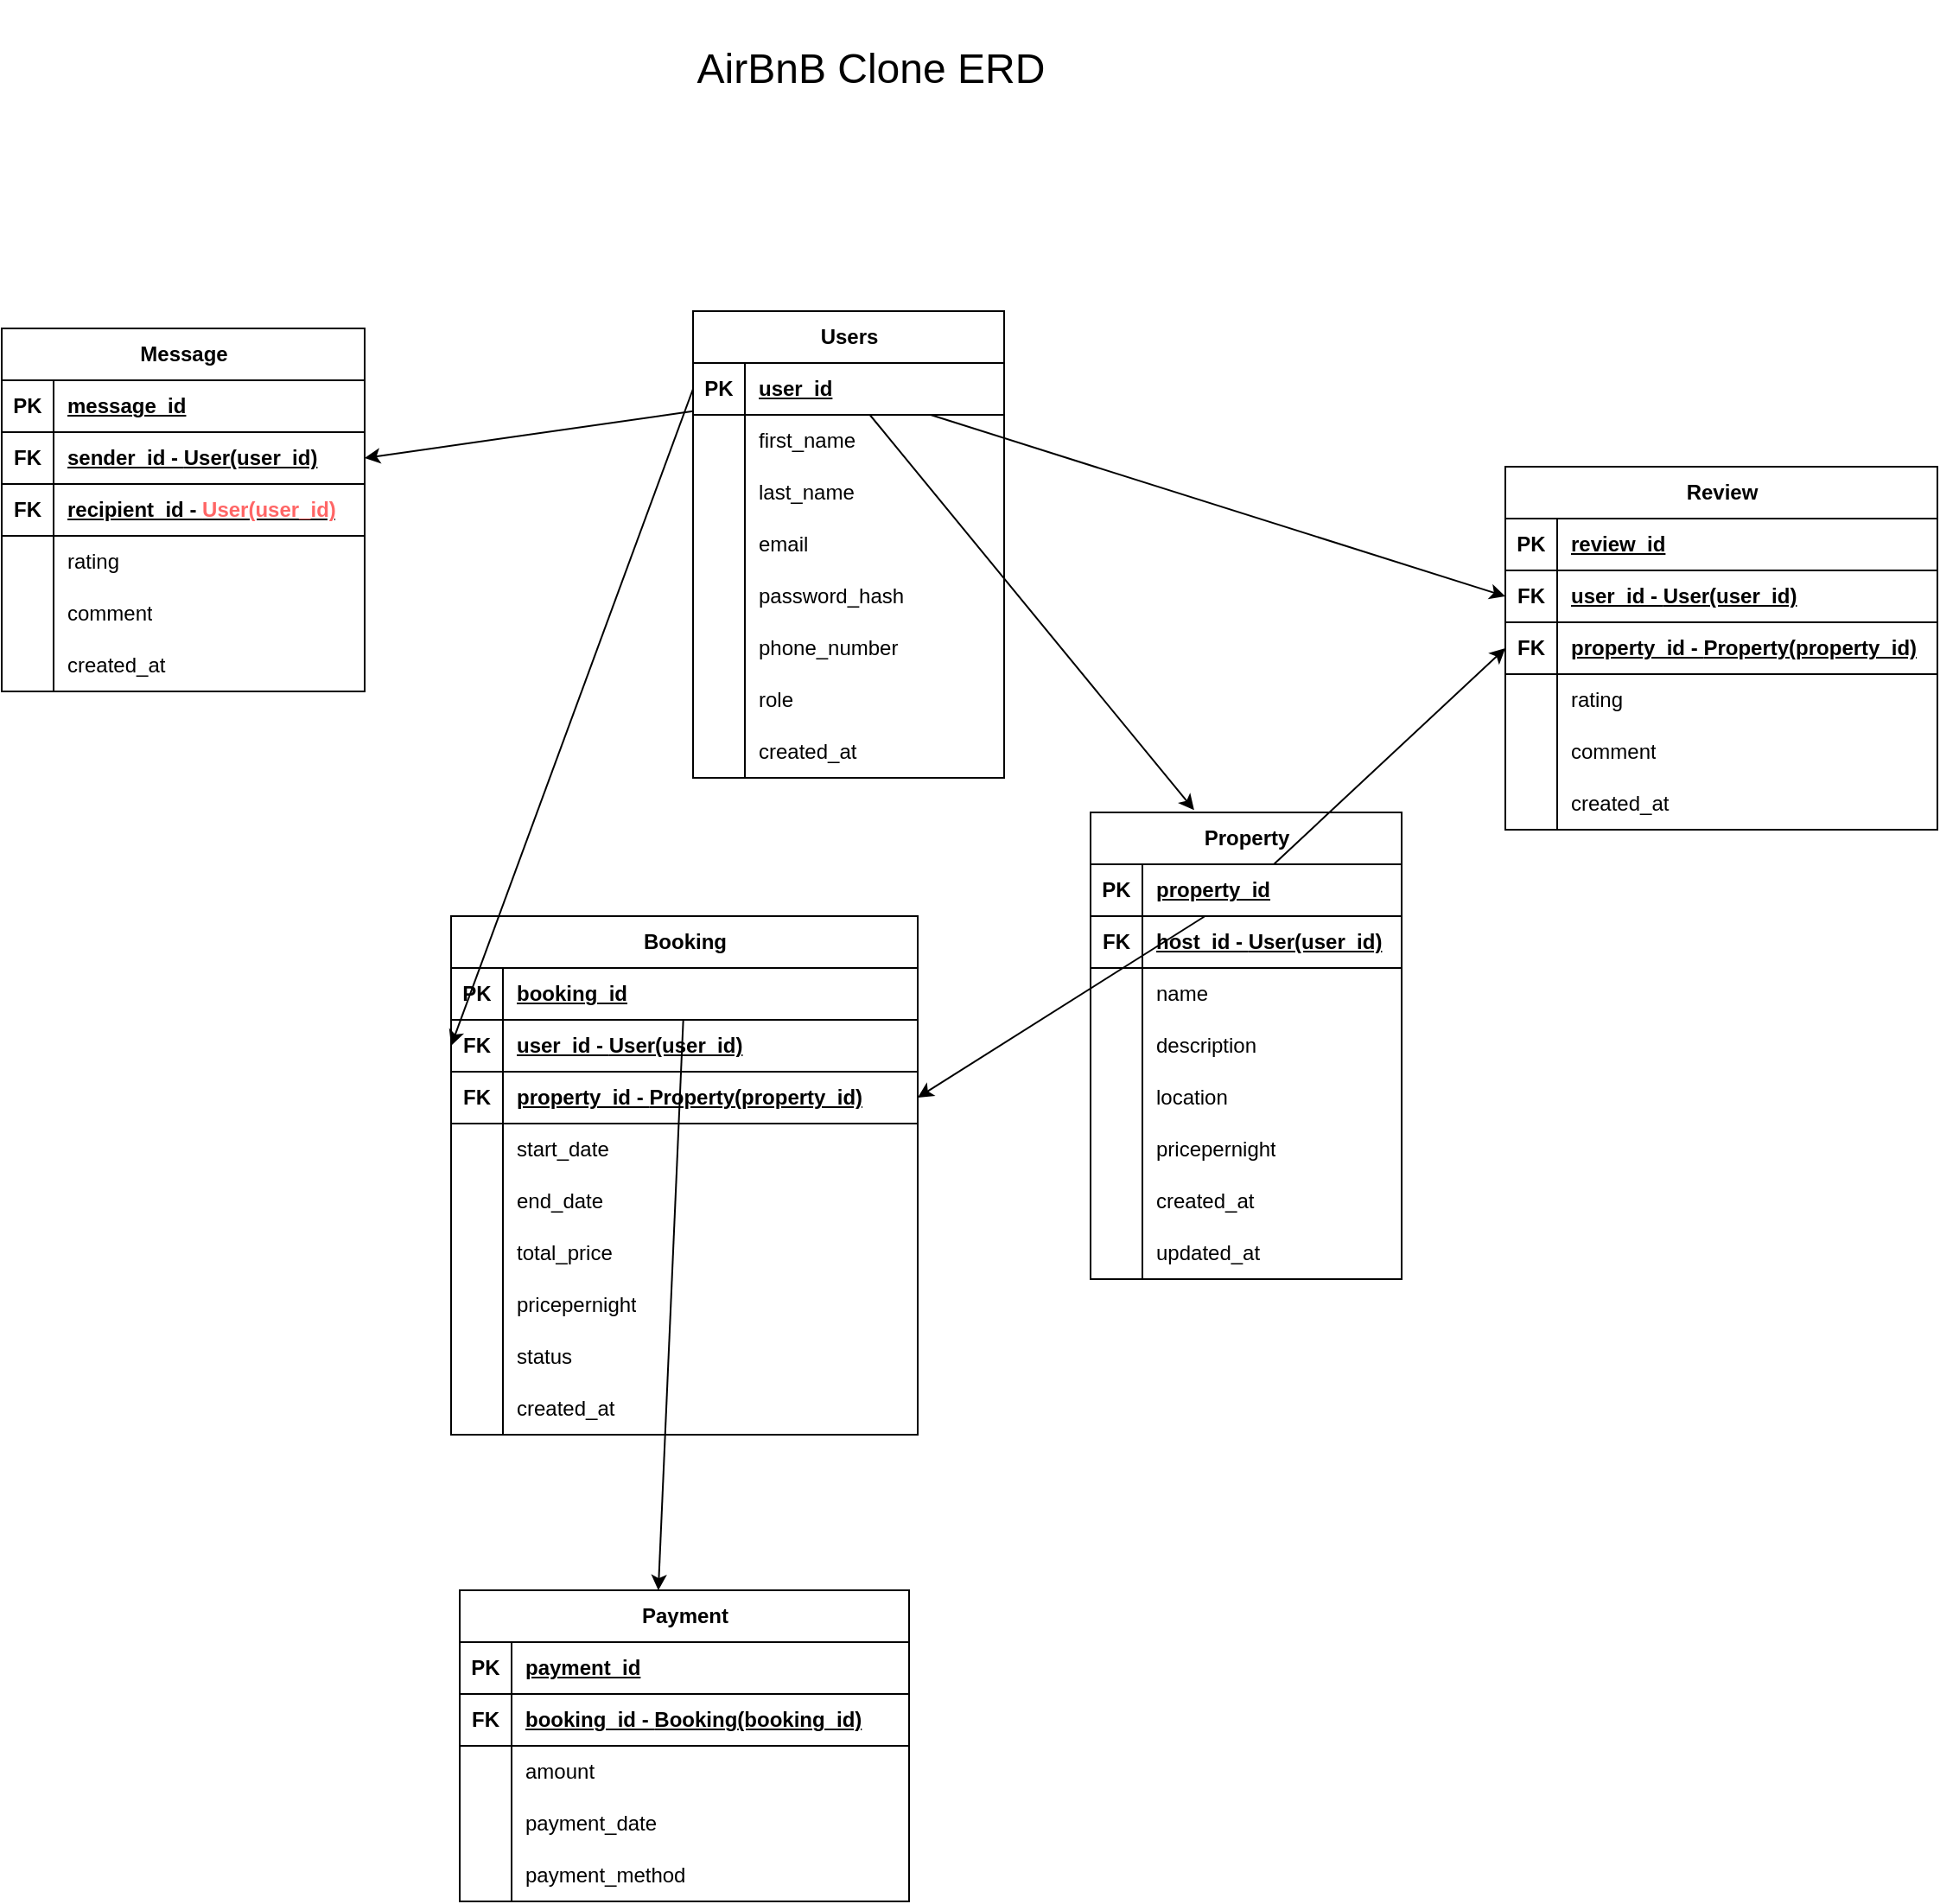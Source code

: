 <mxfile version="27.1.6">
  <diagram name="Seite-1" id="DukM-aPZfAbLM1QRGhSy">
    <mxGraphModel dx="2282" dy="2295" grid="1" gridSize="10" guides="1" tooltips="1" connect="1" arrows="1" fold="1" page="1" pageScale="1" pageWidth="827" pageHeight="1169" math="0" shadow="0">
      <root>
        <mxCell id="0" />
        <mxCell id="1" parent="0" />
        <mxCell id="U_Qet-BhsZ4sSsGGEYM--160" value="Users" style="shape=table;startSize=30;container=1;collapsible=1;childLayout=tableLayout;fixedRows=1;rowLines=0;fontStyle=1;align=center;resizeLast=1;html=1;movable=1;resizable=1;rotatable=1;deletable=1;editable=1;locked=0;connectable=1;" vertex="1" parent="1">
          <mxGeometry x="-100" y="30" width="180" height="270" as="geometry" />
        </mxCell>
        <mxCell id="U_Qet-BhsZ4sSsGGEYM--161" value="" style="shape=tableRow;horizontal=0;startSize=0;swimlaneHead=0;swimlaneBody=0;fillColor=none;collapsible=0;dropTarget=0;points=[[0,0.5],[1,0.5]];portConstraint=eastwest;top=0;left=0;right=0;bottom=1;" vertex="1" parent="U_Qet-BhsZ4sSsGGEYM--160">
          <mxGeometry y="30" width="180" height="30" as="geometry" />
        </mxCell>
        <mxCell id="U_Qet-BhsZ4sSsGGEYM--162" value="PK" style="shape=partialRectangle;connectable=0;fillColor=none;top=0;left=0;bottom=0;right=0;fontStyle=1;overflow=hidden;whiteSpace=wrap;html=1;" vertex="1" parent="U_Qet-BhsZ4sSsGGEYM--161">
          <mxGeometry width="30" height="30" as="geometry">
            <mxRectangle width="30" height="30" as="alternateBounds" />
          </mxGeometry>
        </mxCell>
        <mxCell id="U_Qet-BhsZ4sSsGGEYM--163" value="user_id" style="shape=partialRectangle;connectable=0;fillColor=none;top=0;left=0;bottom=0;right=0;align=left;spacingLeft=6;fontStyle=5;overflow=hidden;whiteSpace=wrap;html=1;" vertex="1" parent="U_Qet-BhsZ4sSsGGEYM--161">
          <mxGeometry x="30" width="150" height="30" as="geometry">
            <mxRectangle width="150" height="30" as="alternateBounds" />
          </mxGeometry>
        </mxCell>
        <mxCell id="U_Qet-BhsZ4sSsGGEYM--164" value="" style="shape=tableRow;horizontal=0;startSize=0;swimlaneHead=0;swimlaneBody=0;fillColor=none;collapsible=0;dropTarget=0;points=[[0,0.5],[1,0.5]];portConstraint=eastwest;top=0;left=0;right=0;bottom=0;" vertex="1" parent="U_Qet-BhsZ4sSsGGEYM--160">
          <mxGeometry y="60" width="180" height="30" as="geometry" />
        </mxCell>
        <mxCell id="U_Qet-BhsZ4sSsGGEYM--165" value="" style="shape=partialRectangle;connectable=0;fillColor=none;top=0;left=0;bottom=0;right=0;editable=1;overflow=hidden;whiteSpace=wrap;html=1;" vertex="1" parent="U_Qet-BhsZ4sSsGGEYM--164">
          <mxGeometry width="30" height="30" as="geometry">
            <mxRectangle width="30" height="30" as="alternateBounds" />
          </mxGeometry>
        </mxCell>
        <mxCell id="U_Qet-BhsZ4sSsGGEYM--166" value="first_name" style="shape=partialRectangle;connectable=0;fillColor=none;top=0;left=0;bottom=0;right=0;align=left;spacingLeft=6;overflow=hidden;whiteSpace=wrap;html=1;" vertex="1" parent="U_Qet-BhsZ4sSsGGEYM--164">
          <mxGeometry x="30" width="150" height="30" as="geometry">
            <mxRectangle width="150" height="30" as="alternateBounds" />
          </mxGeometry>
        </mxCell>
        <mxCell id="U_Qet-BhsZ4sSsGGEYM--167" value="" style="shape=tableRow;horizontal=0;startSize=0;swimlaneHead=0;swimlaneBody=0;fillColor=none;collapsible=0;dropTarget=0;points=[[0,0.5],[1,0.5]];portConstraint=eastwest;top=0;left=0;right=0;bottom=0;" vertex="1" parent="U_Qet-BhsZ4sSsGGEYM--160">
          <mxGeometry y="90" width="180" height="30" as="geometry" />
        </mxCell>
        <mxCell id="U_Qet-BhsZ4sSsGGEYM--168" value="" style="shape=partialRectangle;connectable=0;fillColor=none;top=0;left=0;bottom=0;right=0;editable=1;overflow=hidden;whiteSpace=wrap;html=1;" vertex="1" parent="U_Qet-BhsZ4sSsGGEYM--167">
          <mxGeometry width="30" height="30" as="geometry">
            <mxRectangle width="30" height="30" as="alternateBounds" />
          </mxGeometry>
        </mxCell>
        <mxCell id="U_Qet-BhsZ4sSsGGEYM--169" value="last_name" style="shape=partialRectangle;connectable=0;fillColor=none;top=0;left=0;bottom=0;right=0;align=left;spacingLeft=6;overflow=hidden;whiteSpace=wrap;html=1;" vertex="1" parent="U_Qet-BhsZ4sSsGGEYM--167">
          <mxGeometry x="30" width="150" height="30" as="geometry">
            <mxRectangle width="150" height="30" as="alternateBounds" />
          </mxGeometry>
        </mxCell>
        <mxCell id="U_Qet-BhsZ4sSsGGEYM--170" value="" style="shape=tableRow;horizontal=0;startSize=0;swimlaneHead=0;swimlaneBody=0;fillColor=none;collapsible=0;dropTarget=0;points=[[0,0.5],[1,0.5]];portConstraint=eastwest;top=0;left=0;right=0;bottom=0;" vertex="1" parent="U_Qet-BhsZ4sSsGGEYM--160">
          <mxGeometry y="120" width="180" height="30" as="geometry" />
        </mxCell>
        <mxCell id="U_Qet-BhsZ4sSsGGEYM--171" value="" style="shape=partialRectangle;connectable=0;fillColor=none;top=0;left=0;bottom=0;right=0;editable=1;overflow=hidden;whiteSpace=wrap;html=1;" vertex="1" parent="U_Qet-BhsZ4sSsGGEYM--170">
          <mxGeometry width="30" height="30" as="geometry">
            <mxRectangle width="30" height="30" as="alternateBounds" />
          </mxGeometry>
        </mxCell>
        <mxCell id="U_Qet-BhsZ4sSsGGEYM--172" value="email" style="shape=partialRectangle;connectable=0;fillColor=none;top=0;left=0;bottom=0;right=0;align=left;spacingLeft=6;overflow=hidden;whiteSpace=wrap;html=1;" vertex="1" parent="U_Qet-BhsZ4sSsGGEYM--170">
          <mxGeometry x="30" width="150" height="30" as="geometry">
            <mxRectangle width="150" height="30" as="alternateBounds" />
          </mxGeometry>
        </mxCell>
        <mxCell id="U_Qet-BhsZ4sSsGGEYM--173" style="shape=tableRow;horizontal=0;startSize=0;swimlaneHead=0;swimlaneBody=0;fillColor=none;collapsible=0;dropTarget=0;points=[[0,0.5],[1,0.5]];portConstraint=eastwest;top=0;left=0;right=0;bottom=0;" vertex="1" parent="U_Qet-BhsZ4sSsGGEYM--160">
          <mxGeometry y="150" width="180" height="30" as="geometry" />
        </mxCell>
        <mxCell id="U_Qet-BhsZ4sSsGGEYM--174" style="shape=partialRectangle;connectable=0;fillColor=none;top=0;left=0;bottom=0;right=0;editable=1;overflow=hidden;whiteSpace=wrap;html=1;" vertex="1" parent="U_Qet-BhsZ4sSsGGEYM--173">
          <mxGeometry width="30" height="30" as="geometry">
            <mxRectangle width="30" height="30" as="alternateBounds" />
          </mxGeometry>
        </mxCell>
        <mxCell id="U_Qet-BhsZ4sSsGGEYM--175" value="password_hash" style="shape=partialRectangle;connectable=0;fillColor=none;top=0;left=0;bottom=0;right=0;align=left;spacingLeft=6;overflow=hidden;whiteSpace=wrap;html=1;" vertex="1" parent="U_Qet-BhsZ4sSsGGEYM--173">
          <mxGeometry x="30" width="150" height="30" as="geometry">
            <mxRectangle width="150" height="30" as="alternateBounds" />
          </mxGeometry>
        </mxCell>
        <mxCell id="U_Qet-BhsZ4sSsGGEYM--183" style="shape=tableRow;horizontal=0;startSize=0;swimlaneHead=0;swimlaneBody=0;fillColor=none;collapsible=0;dropTarget=0;points=[[0,0.5],[1,0.5]];portConstraint=eastwest;top=0;left=0;right=0;bottom=0;" vertex="1" parent="U_Qet-BhsZ4sSsGGEYM--160">
          <mxGeometry y="180" width="180" height="30" as="geometry" />
        </mxCell>
        <mxCell id="U_Qet-BhsZ4sSsGGEYM--184" style="shape=partialRectangle;connectable=0;fillColor=none;top=0;left=0;bottom=0;right=0;editable=1;overflow=hidden;whiteSpace=wrap;html=1;" vertex="1" parent="U_Qet-BhsZ4sSsGGEYM--183">
          <mxGeometry width="30" height="30" as="geometry">
            <mxRectangle width="30" height="30" as="alternateBounds" />
          </mxGeometry>
        </mxCell>
        <mxCell id="U_Qet-BhsZ4sSsGGEYM--185" value="phone_number" style="shape=partialRectangle;connectable=0;fillColor=none;top=0;left=0;bottom=0;right=0;align=left;spacingLeft=6;overflow=hidden;whiteSpace=wrap;html=1;" vertex="1" parent="U_Qet-BhsZ4sSsGGEYM--183">
          <mxGeometry x="30" width="150" height="30" as="geometry">
            <mxRectangle width="150" height="30" as="alternateBounds" />
          </mxGeometry>
        </mxCell>
        <mxCell id="U_Qet-BhsZ4sSsGGEYM--186" style="shape=tableRow;horizontal=0;startSize=0;swimlaneHead=0;swimlaneBody=0;fillColor=none;collapsible=0;dropTarget=0;points=[[0,0.5],[1,0.5]];portConstraint=eastwest;top=0;left=0;right=0;bottom=0;" vertex="1" parent="U_Qet-BhsZ4sSsGGEYM--160">
          <mxGeometry y="210" width="180" height="30" as="geometry" />
        </mxCell>
        <mxCell id="U_Qet-BhsZ4sSsGGEYM--187" style="shape=partialRectangle;connectable=0;fillColor=none;top=0;left=0;bottom=0;right=0;editable=1;overflow=hidden;whiteSpace=wrap;html=1;" vertex="1" parent="U_Qet-BhsZ4sSsGGEYM--186">
          <mxGeometry width="30" height="30" as="geometry">
            <mxRectangle width="30" height="30" as="alternateBounds" />
          </mxGeometry>
        </mxCell>
        <mxCell id="U_Qet-BhsZ4sSsGGEYM--188" value="role" style="shape=partialRectangle;connectable=0;fillColor=none;top=0;left=0;bottom=0;right=0;align=left;spacingLeft=6;overflow=hidden;whiteSpace=wrap;html=1;" vertex="1" parent="U_Qet-BhsZ4sSsGGEYM--186">
          <mxGeometry x="30" width="150" height="30" as="geometry">
            <mxRectangle width="150" height="30" as="alternateBounds" />
          </mxGeometry>
        </mxCell>
        <mxCell id="U_Qet-BhsZ4sSsGGEYM--189" style="shape=tableRow;horizontal=0;startSize=0;swimlaneHead=0;swimlaneBody=0;fillColor=none;collapsible=0;dropTarget=0;points=[[0,0.5],[1,0.5]];portConstraint=eastwest;top=0;left=0;right=0;bottom=0;" vertex="1" parent="U_Qet-BhsZ4sSsGGEYM--160">
          <mxGeometry y="240" width="180" height="30" as="geometry" />
        </mxCell>
        <mxCell id="U_Qet-BhsZ4sSsGGEYM--190" style="shape=partialRectangle;connectable=0;fillColor=none;top=0;left=0;bottom=0;right=0;editable=1;overflow=hidden;whiteSpace=wrap;html=1;" vertex="1" parent="U_Qet-BhsZ4sSsGGEYM--189">
          <mxGeometry width="30" height="30" as="geometry">
            <mxRectangle width="30" height="30" as="alternateBounds" />
          </mxGeometry>
        </mxCell>
        <mxCell id="U_Qet-BhsZ4sSsGGEYM--191" value="created_at" style="shape=partialRectangle;connectable=0;fillColor=none;top=0;left=0;bottom=0;right=0;align=left;spacingLeft=6;overflow=hidden;whiteSpace=wrap;html=1;" vertex="1" parent="U_Qet-BhsZ4sSsGGEYM--189">
          <mxGeometry x="30" width="150" height="30" as="geometry">
            <mxRectangle width="150" height="30" as="alternateBounds" />
          </mxGeometry>
        </mxCell>
        <mxCell id="U_Qet-BhsZ4sSsGGEYM--193" value="Property" style="shape=table;startSize=30;container=1;collapsible=1;childLayout=tableLayout;fixedRows=1;rowLines=0;fontStyle=1;align=center;resizeLast=1;html=1;" vertex="1" parent="1">
          <mxGeometry x="130" y="320" width="180" height="270" as="geometry" />
        </mxCell>
        <mxCell id="U_Qet-BhsZ4sSsGGEYM--210" style="shape=tableRow;horizontal=0;startSize=0;swimlaneHead=0;swimlaneBody=0;fillColor=none;collapsible=0;dropTarget=0;points=[[0,0.5],[1,0.5]];portConstraint=eastwest;top=0;left=0;right=0;bottom=1;" vertex="1" parent="U_Qet-BhsZ4sSsGGEYM--193">
          <mxGeometry y="30" width="180" height="30" as="geometry" />
        </mxCell>
        <mxCell id="U_Qet-BhsZ4sSsGGEYM--211" value="PK" style="shape=partialRectangle;connectable=0;fillColor=none;top=0;left=0;bottom=0;right=0;fontStyle=1;overflow=hidden;whiteSpace=wrap;html=1;" vertex="1" parent="U_Qet-BhsZ4sSsGGEYM--210">
          <mxGeometry width="30" height="30" as="geometry">
            <mxRectangle width="30" height="30" as="alternateBounds" />
          </mxGeometry>
        </mxCell>
        <mxCell id="U_Qet-BhsZ4sSsGGEYM--212" value="property_id" style="shape=partialRectangle;connectable=0;fillColor=none;top=0;left=0;bottom=0;right=0;align=left;spacingLeft=6;fontStyle=5;overflow=hidden;whiteSpace=wrap;html=1;" vertex="1" parent="U_Qet-BhsZ4sSsGGEYM--210">
          <mxGeometry x="30" width="150" height="30" as="geometry">
            <mxRectangle width="150" height="30" as="alternateBounds" />
          </mxGeometry>
        </mxCell>
        <mxCell id="U_Qet-BhsZ4sSsGGEYM--194" value="" style="shape=tableRow;horizontal=0;startSize=0;swimlaneHead=0;swimlaneBody=0;fillColor=none;collapsible=0;dropTarget=0;points=[[0,0.5],[1,0.5]];portConstraint=eastwest;top=0;left=0;right=0;bottom=1;" vertex="1" parent="U_Qet-BhsZ4sSsGGEYM--193">
          <mxGeometry y="60" width="180" height="30" as="geometry" />
        </mxCell>
        <mxCell id="U_Qet-BhsZ4sSsGGEYM--195" value="FK" style="shape=partialRectangle;connectable=0;fillColor=none;top=0;left=0;bottom=0;right=0;fontStyle=1;overflow=hidden;whiteSpace=wrap;html=1;" vertex="1" parent="U_Qet-BhsZ4sSsGGEYM--194">
          <mxGeometry width="30" height="30" as="geometry">
            <mxRectangle width="30" height="30" as="alternateBounds" />
          </mxGeometry>
        </mxCell>
        <mxCell id="U_Qet-BhsZ4sSsGGEYM--196" value="host_id -&amp;nbsp;&lt;font style=&quot;color: light-dark(rgb(0, 0, 0), rgb(255, 102, 102));&quot;&gt;User(user_id)&lt;/font&gt;" style="shape=partialRectangle;connectable=0;fillColor=none;top=0;left=0;bottom=0;right=0;align=left;spacingLeft=6;fontStyle=5;overflow=hidden;whiteSpace=wrap;html=1;" vertex="1" parent="U_Qet-BhsZ4sSsGGEYM--194">
          <mxGeometry x="30" width="150" height="30" as="geometry">
            <mxRectangle width="150" height="30" as="alternateBounds" />
          </mxGeometry>
        </mxCell>
        <mxCell id="U_Qet-BhsZ4sSsGGEYM--197" value="" style="shape=tableRow;horizontal=0;startSize=0;swimlaneHead=0;swimlaneBody=0;fillColor=none;collapsible=0;dropTarget=0;points=[[0,0.5],[1,0.5]];portConstraint=eastwest;top=0;left=0;right=0;bottom=0;" vertex="1" parent="U_Qet-BhsZ4sSsGGEYM--193">
          <mxGeometry y="90" width="180" height="30" as="geometry" />
        </mxCell>
        <mxCell id="U_Qet-BhsZ4sSsGGEYM--198" value="" style="shape=partialRectangle;connectable=0;fillColor=none;top=0;left=0;bottom=0;right=0;editable=1;overflow=hidden;whiteSpace=wrap;html=1;" vertex="1" parent="U_Qet-BhsZ4sSsGGEYM--197">
          <mxGeometry width="30" height="30" as="geometry">
            <mxRectangle width="30" height="30" as="alternateBounds" />
          </mxGeometry>
        </mxCell>
        <mxCell id="U_Qet-BhsZ4sSsGGEYM--199" value="name" style="shape=partialRectangle;connectable=0;fillColor=none;top=0;left=0;bottom=0;right=0;align=left;spacingLeft=6;overflow=hidden;whiteSpace=wrap;html=1;" vertex="1" parent="U_Qet-BhsZ4sSsGGEYM--197">
          <mxGeometry x="30" width="150" height="30" as="geometry">
            <mxRectangle width="150" height="30" as="alternateBounds" />
          </mxGeometry>
        </mxCell>
        <mxCell id="U_Qet-BhsZ4sSsGGEYM--200" value="" style="shape=tableRow;horizontal=0;startSize=0;swimlaneHead=0;swimlaneBody=0;fillColor=none;collapsible=0;dropTarget=0;points=[[0,0.5],[1,0.5]];portConstraint=eastwest;top=0;left=0;right=0;bottom=0;" vertex="1" parent="U_Qet-BhsZ4sSsGGEYM--193">
          <mxGeometry y="120" width="180" height="30" as="geometry" />
        </mxCell>
        <mxCell id="U_Qet-BhsZ4sSsGGEYM--201" value="" style="shape=partialRectangle;connectable=0;fillColor=none;top=0;left=0;bottom=0;right=0;editable=1;overflow=hidden;whiteSpace=wrap;html=1;" vertex="1" parent="U_Qet-BhsZ4sSsGGEYM--200">
          <mxGeometry width="30" height="30" as="geometry">
            <mxRectangle width="30" height="30" as="alternateBounds" />
          </mxGeometry>
        </mxCell>
        <mxCell id="U_Qet-BhsZ4sSsGGEYM--202" value="description" style="shape=partialRectangle;connectable=0;fillColor=none;top=0;left=0;bottom=0;right=0;align=left;spacingLeft=6;overflow=hidden;whiteSpace=wrap;html=1;" vertex="1" parent="U_Qet-BhsZ4sSsGGEYM--200">
          <mxGeometry x="30" width="150" height="30" as="geometry">
            <mxRectangle width="150" height="30" as="alternateBounds" />
          </mxGeometry>
        </mxCell>
        <mxCell id="U_Qet-BhsZ4sSsGGEYM--203" value="" style="shape=tableRow;horizontal=0;startSize=0;swimlaneHead=0;swimlaneBody=0;fillColor=none;collapsible=0;dropTarget=0;points=[[0,0.5],[1,0.5]];portConstraint=eastwest;top=0;left=0;right=0;bottom=0;" vertex="1" parent="U_Qet-BhsZ4sSsGGEYM--193">
          <mxGeometry y="150" width="180" height="30" as="geometry" />
        </mxCell>
        <mxCell id="U_Qet-BhsZ4sSsGGEYM--204" value="" style="shape=partialRectangle;connectable=0;fillColor=none;top=0;left=0;bottom=0;right=0;editable=1;overflow=hidden;whiteSpace=wrap;html=1;" vertex="1" parent="U_Qet-BhsZ4sSsGGEYM--203">
          <mxGeometry width="30" height="30" as="geometry">
            <mxRectangle width="30" height="30" as="alternateBounds" />
          </mxGeometry>
        </mxCell>
        <mxCell id="U_Qet-BhsZ4sSsGGEYM--205" value="location" style="shape=partialRectangle;connectable=0;fillColor=none;top=0;left=0;bottom=0;right=0;align=left;spacingLeft=6;overflow=hidden;whiteSpace=wrap;html=1;" vertex="1" parent="U_Qet-BhsZ4sSsGGEYM--203">
          <mxGeometry x="30" width="150" height="30" as="geometry">
            <mxRectangle width="150" height="30" as="alternateBounds" />
          </mxGeometry>
        </mxCell>
        <mxCell id="U_Qet-BhsZ4sSsGGEYM--216" style="shape=tableRow;horizontal=0;startSize=0;swimlaneHead=0;swimlaneBody=0;fillColor=none;collapsible=0;dropTarget=0;points=[[0,0.5],[1,0.5]];portConstraint=eastwest;top=0;left=0;right=0;bottom=0;" vertex="1" parent="U_Qet-BhsZ4sSsGGEYM--193">
          <mxGeometry y="180" width="180" height="30" as="geometry" />
        </mxCell>
        <mxCell id="U_Qet-BhsZ4sSsGGEYM--217" style="shape=partialRectangle;connectable=0;fillColor=none;top=0;left=0;bottom=0;right=0;editable=1;overflow=hidden;whiteSpace=wrap;html=1;" vertex="1" parent="U_Qet-BhsZ4sSsGGEYM--216">
          <mxGeometry width="30" height="30" as="geometry">
            <mxRectangle width="30" height="30" as="alternateBounds" />
          </mxGeometry>
        </mxCell>
        <mxCell id="U_Qet-BhsZ4sSsGGEYM--218" value="pricepernight" style="shape=partialRectangle;connectable=0;fillColor=none;top=0;left=0;bottom=0;right=0;align=left;spacingLeft=6;overflow=hidden;whiteSpace=wrap;html=1;" vertex="1" parent="U_Qet-BhsZ4sSsGGEYM--216">
          <mxGeometry x="30" width="150" height="30" as="geometry">
            <mxRectangle width="150" height="30" as="alternateBounds" />
          </mxGeometry>
        </mxCell>
        <mxCell id="U_Qet-BhsZ4sSsGGEYM--219" style="shape=tableRow;horizontal=0;startSize=0;swimlaneHead=0;swimlaneBody=0;fillColor=none;collapsible=0;dropTarget=0;points=[[0,0.5],[1,0.5]];portConstraint=eastwest;top=0;left=0;right=0;bottom=0;" vertex="1" parent="U_Qet-BhsZ4sSsGGEYM--193">
          <mxGeometry y="210" width="180" height="30" as="geometry" />
        </mxCell>
        <mxCell id="U_Qet-BhsZ4sSsGGEYM--220" style="shape=partialRectangle;connectable=0;fillColor=none;top=0;left=0;bottom=0;right=0;editable=1;overflow=hidden;whiteSpace=wrap;html=1;" vertex="1" parent="U_Qet-BhsZ4sSsGGEYM--219">
          <mxGeometry width="30" height="30" as="geometry">
            <mxRectangle width="30" height="30" as="alternateBounds" />
          </mxGeometry>
        </mxCell>
        <mxCell id="U_Qet-BhsZ4sSsGGEYM--221" value="created_at" style="shape=partialRectangle;connectable=0;fillColor=none;top=0;left=0;bottom=0;right=0;align=left;spacingLeft=6;overflow=hidden;whiteSpace=wrap;html=1;" vertex="1" parent="U_Qet-BhsZ4sSsGGEYM--219">
          <mxGeometry x="30" width="150" height="30" as="geometry">
            <mxRectangle width="150" height="30" as="alternateBounds" />
          </mxGeometry>
        </mxCell>
        <mxCell id="U_Qet-BhsZ4sSsGGEYM--222" style="shape=tableRow;horizontal=0;startSize=0;swimlaneHead=0;swimlaneBody=0;fillColor=none;collapsible=0;dropTarget=0;points=[[0,0.5],[1,0.5]];portConstraint=eastwest;top=0;left=0;right=0;bottom=0;" vertex="1" parent="U_Qet-BhsZ4sSsGGEYM--193">
          <mxGeometry y="240" width="180" height="30" as="geometry" />
        </mxCell>
        <mxCell id="U_Qet-BhsZ4sSsGGEYM--223" style="shape=partialRectangle;connectable=0;fillColor=none;top=0;left=0;bottom=0;right=0;editable=1;overflow=hidden;whiteSpace=wrap;html=1;" vertex="1" parent="U_Qet-BhsZ4sSsGGEYM--222">
          <mxGeometry width="30" height="30" as="geometry">
            <mxRectangle width="30" height="30" as="alternateBounds" />
          </mxGeometry>
        </mxCell>
        <mxCell id="U_Qet-BhsZ4sSsGGEYM--224" value="updated_at" style="shape=partialRectangle;connectable=0;fillColor=none;top=0;left=0;bottom=0;right=0;align=left;spacingLeft=6;overflow=hidden;whiteSpace=wrap;html=1;" vertex="1" parent="U_Qet-BhsZ4sSsGGEYM--222">
          <mxGeometry x="30" width="150" height="30" as="geometry">
            <mxRectangle width="150" height="30" as="alternateBounds" />
          </mxGeometry>
        </mxCell>
        <mxCell id="U_Qet-BhsZ4sSsGGEYM--225" value="Booking" style="shape=table;startSize=30;container=1;collapsible=1;childLayout=tableLayout;fixedRows=1;rowLines=0;fontStyle=1;align=center;resizeLast=1;html=1;" vertex="1" parent="1">
          <mxGeometry x="-240" y="380" width="270" height="300" as="geometry" />
        </mxCell>
        <mxCell id="U_Qet-BhsZ4sSsGGEYM--250" style="shape=tableRow;horizontal=0;startSize=0;swimlaneHead=0;swimlaneBody=0;fillColor=none;collapsible=0;dropTarget=0;points=[[0,0.5],[1,0.5]];portConstraint=eastwest;top=0;left=0;right=0;bottom=1;" vertex="1" parent="U_Qet-BhsZ4sSsGGEYM--225">
          <mxGeometry y="30" width="270" height="30" as="geometry" />
        </mxCell>
        <mxCell id="U_Qet-BhsZ4sSsGGEYM--251" value="PK" style="shape=partialRectangle;connectable=0;fillColor=none;top=0;left=0;bottom=0;right=0;fontStyle=1;overflow=hidden;whiteSpace=wrap;html=1;" vertex="1" parent="U_Qet-BhsZ4sSsGGEYM--250">
          <mxGeometry width="30" height="30" as="geometry">
            <mxRectangle width="30" height="30" as="alternateBounds" />
          </mxGeometry>
        </mxCell>
        <mxCell id="U_Qet-BhsZ4sSsGGEYM--252" value="booking_id" style="shape=partialRectangle;connectable=0;fillColor=none;top=0;left=0;bottom=0;right=0;align=left;spacingLeft=6;fontStyle=5;overflow=hidden;whiteSpace=wrap;html=1;" vertex="1" parent="U_Qet-BhsZ4sSsGGEYM--250">
          <mxGeometry x="30" width="240" height="30" as="geometry">
            <mxRectangle width="240" height="30" as="alternateBounds" />
          </mxGeometry>
        </mxCell>
        <mxCell id="U_Qet-BhsZ4sSsGGEYM--226" style="shape=tableRow;horizontal=0;startSize=0;swimlaneHead=0;swimlaneBody=0;fillColor=none;collapsible=0;dropTarget=0;points=[[0,0.5],[1,0.5]];portConstraint=eastwest;top=0;left=0;right=0;bottom=1;" vertex="1" parent="U_Qet-BhsZ4sSsGGEYM--225">
          <mxGeometry y="60" width="270" height="30" as="geometry" />
        </mxCell>
        <mxCell id="U_Qet-BhsZ4sSsGGEYM--227" value="FK" style="shape=partialRectangle;connectable=0;fillColor=none;top=0;left=0;bottom=0;right=0;fontStyle=1;overflow=hidden;whiteSpace=wrap;html=1;" vertex="1" parent="U_Qet-BhsZ4sSsGGEYM--226">
          <mxGeometry width="30" height="30" as="geometry">
            <mxRectangle width="30" height="30" as="alternateBounds" />
          </mxGeometry>
        </mxCell>
        <mxCell id="U_Qet-BhsZ4sSsGGEYM--228" value="user_id -&amp;nbsp;&lt;font style=&quot;color: light-dark(rgb(0, 0, 0), rgb(255, 102, 102));&quot;&gt;User(user_id)&lt;/font&gt;" style="shape=partialRectangle;connectable=0;fillColor=none;top=0;left=0;bottom=0;right=0;align=left;spacingLeft=6;fontStyle=5;overflow=hidden;whiteSpace=wrap;html=1;" vertex="1" parent="U_Qet-BhsZ4sSsGGEYM--226">
          <mxGeometry x="30" width="240" height="30" as="geometry">
            <mxRectangle width="240" height="30" as="alternateBounds" />
          </mxGeometry>
        </mxCell>
        <mxCell id="U_Qet-BhsZ4sSsGGEYM--229" value="" style="shape=tableRow;horizontal=0;startSize=0;swimlaneHead=0;swimlaneBody=0;fillColor=none;collapsible=0;dropTarget=0;points=[[0,0.5],[1,0.5]];portConstraint=eastwest;top=0;left=0;right=0;bottom=1;" vertex="1" parent="U_Qet-BhsZ4sSsGGEYM--225">
          <mxGeometry y="90" width="270" height="30" as="geometry" />
        </mxCell>
        <mxCell id="U_Qet-BhsZ4sSsGGEYM--230" value="FK" style="shape=partialRectangle;connectable=0;fillColor=none;top=0;left=0;bottom=0;right=0;fontStyle=1;overflow=hidden;whiteSpace=wrap;html=1;" vertex="1" parent="U_Qet-BhsZ4sSsGGEYM--229">
          <mxGeometry width="30" height="30" as="geometry">
            <mxRectangle width="30" height="30" as="alternateBounds" />
          </mxGeometry>
        </mxCell>
        <mxCell id="U_Qet-BhsZ4sSsGGEYM--231" value="property_id&amp;nbsp;-&amp;nbsp;&lt;font style=&quot;color: light-dark(rgb(0, 0, 0), rgb(255, 102, 102));&quot;&gt;Property(property_id)&lt;/font&gt;" style="shape=partialRectangle;connectable=0;fillColor=none;top=0;left=0;bottom=0;right=0;align=left;spacingLeft=6;fontStyle=5;overflow=hidden;whiteSpace=wrap;html=1;" vertex="1" parent="U_Qet-BhsZ4sSsGGEYM--229">
          <mxGeometry x="30" width="240" height="30" as="geometry">
            <mxRectangle width="240" height="30" as="alternateBounds" />
          </mxGeometry>
        </mxCell>
        <mxCell id="U_Qet-BhsZ4sSsGGEYM--232" value="" style="shape=tableRow;horizontal=0;startSize=0;swimlaneHead=0;swimlaneBody=0;fillColor=none;collapsible=0;dropTarget=0;points=[[0,0.5],[1,0.5]];portConstraint=eastwest;top=0;left=0;right=0;bottom=0;" vertex="1" parent="U_Qet-BhsZ4sSsGGEYM--225">
          <mxGeometry y="120" width="270" height="30" as="geometry" />
        </mxCell>
        <mxCell id="U_Qet-BhsZ4sSsGGEYM--233" value="" style="shape=partialRectangle;connectable=0;fillColor=none;top=0;left=0;bottom=0;right=0;editable=1;overflow=hidden;whiteSpace=wrap;html=1;" vertex="1" parent="U_Qet-BhsZ4sSsGGEYM--232">
          <mxGeometry width="30" height="30" as="geometry">
            <mxRectangle width="30" height="30" as="alternateBounds" />
          </mxGeometry>
        </mxCell>
        <mxCell id="U_Qet-BhsZ4sSsGGEYM--234" value="start_date" style="shape=partialRectangle;connectable=0;fillColor=none;top=0;left=0;bottom=0;right=0;align=left;spacingLeft=6;overflow=hidden;whiteSpace=wrap;html=1;" vertex="1" parent="U_Qet-BhsZ4sSsGGEYM--232">
          <mxGeometry x="30" width="240" height="30" as="geometry">
            <mxRectangle width="240" height="30" as="alternateBounds" />
          </mxGeometry>
        </mxCell>
        <mxCell id="U_Qet-BhsZ4sSsGGEYM--235" value="" style="shape=tableRow;horizontal=0;startSize=0;swimlaneHead=0;swimlaneBody=0;fillColor=none;collapsible=0;dropTarget=0;points=[[0,0.5],[1,0.5]];portConstraint=eastwest;top=0;left=0;right=0;bottom=0;" vertex="1" parent="U_Qet-BhsZ4sSsGGEYM--225">
          <mxGeometry y="150" width="270" height="30" as="geometry" />
        </mxCell>
        <mxCell id="U_Qet-BhsZ4sSsGGEYM--236" value="" style="shape=partialRectangle;connectable=0;fillColor=none;top=0;left=0;bottom=0;right=0;editable=1;overflow=hidden;whiteSpace=wrap;html=1;" vertex="1" parent="U_Qet-BhsZ4sSsGGEYM--235">
          <mxGeometry width="30" height="30" as="geometry">
            <mxRectangle width="30" height="30" as="alternateBounds" />
          </mxGeometry>
        </mxCell>
        <mxCell id="U_Qet-BhsZ4sSsGGEYM--237" value="end_date" style="shape=partialRectangle;connectable=0;fillColor=none;top=0;left=0;bottom=0;right=0;align=left;spacingLeft=6;overflow=hidden;whiteSpace=wrap;html=1;" vertex="1" parent="U_Qet-BhsZ4sSsGGEYM--235">
          <mxGeometry x="30" width="240" height="30" as="geometry">
            <mxRectangle width="240" height="30" as="alternateBounds" />
          </mxGeometry>
        </mxCell>
        <mxCell id="U_Qet-BhsZ4sSsGGEYM--238" value="" style="shape=tableRow;horizontal=0;startSize=0;swimlaneHead=0;swimlaneBody=0;fillColor=none;collapsible=0;dropTarget=0;points=[[0,0.5],[1,0.5]];portConstraint=eastwest;top=0;left=0;right=0;bottom=0;" vertex="1" parent="U_Qet-BhsZ4sSsGGEYM--225">
          <mxGeometry y="180" width="270" height="30" as="geometry" />
        </mxCell>
        <mxCell id="U_Qet-BhsZ4sSsGGEYM--239" value="" style="shape=partialRectangle;connectable=0;fillColor=none;top=0;left=0;bottom=0;right=0;editable=1;overflow=hidden;whiteSpace=wrap;html=1;" vertex="1" parent="U_Qet-BhsZ4sSsGGEYM--238">
          <mxGeometry width="30" height="30" as="geometry">
            <mxRectangle width="30" height="30" as="alternateBounds" />
          </mxGeometry>
        </mxCell>
        <mxCell id="U_Qet-BhsZ4sSsGGEYM--240" value="total_price" style="shape=partialRectangle;connectable=0;fillColor=none;top=0;left=0;bottom=0;right=0;align=left;spacingLeft=6;overflow=hidden;whiteSpace=wrap;html=1;" vertex="1" parent="U_Qet-BhsZ4sSsGGEYM--238">
          <mxGeometry x="30" width="240" height="30" as="geometry">
            <mxRectangle width="240" height="30" as="alternateBounds" />
          </mxGeometry>
        </mxCell>
        <mxCell id="U_Qet-BhsZ4sSsGGEYM--241" style="shape=tableRow;horizontal=0;startSize=0;swimlaneHead=0;swimlaneBody=0;fillColor=none;collapsible=0;dropTarget=0;points=[[0,0.5],[1,0.5]];portConstraint=eastwest;top=0;left=0;right=0;bottom=0;" vertex="1" parent="U_Qet-BhsZ4sSsGGEYM--225">
          <mxGeometry y="210" width="270" height="30" as="geometry" />
        </mxCell>
        <mxCell id="U_Qet-BhsZ4sSsGGEYM--242" style="shape=partialRectangle;connectable=0;fillColor=none;top=0;left=0;bottom=0;right=0;editable=1;overflow=hidden;whiteSpace=wrap;html=1;" vertex="1" parent="U_Qet-BhsZ4sSsGGEYM--241">
          <mxGeometry width="30" height="30" as="geometry">
            <mxRectangle width="30" height="30" as="alternateBounds" />
          </mxGeometry>
        </mxCell>
        <mxCell id="U_Qet-BhsZ4sSsGGEYM--243" value="pricepernight" style="shape=partialRectangle;connectable=0;fillColor=none;top=0;left=0;bottom=0;right=0;align=left;spacingLeft=6;overflow=hidden;whiteSpace=wrap;html=1;" vertex="1" parent="U_Qet-BhsZ4sSsGGEYM--241">
          <mxGeometry x="30" width="240" height="30" as="geometry">
            <mxRectangle width="240" height="30" as="alternateBounds" />
          </mxGeometry>
        </mxCell>
        <mxCell id="U_Qet-BhsZ4sSsGGEYM--244" style="shape=tableRow;horizontal=0;startSize=0;swimlaneHead=0;swimlaneBody=0;fillColor=none;collapsible=0;dropTarget=0;points=[[0,0.5],[1,0.5]];portConstraint=eastwest;top=0;left=0;right=0;bottom=0;" vertex="1" parent="U_Qet-BhsZ4sSsGGEYM--225">
          <mxGeometry y="240" width="270" height="30" as="geometry" />
        </mxCell>
        <mxCell id="U_Qet-BhsZ4sSsGGEYM--245" style="shape=partialRectangle;connectable=0;fillColor=none;top=0;left=0;bottom=0;right=0;editable=1;overflow=hidden;whiteSpace=wrap;html=1;" vertex="1" parent="U_Qet-BhsZ4sSsGGEYM--244">
          <mxGeometry width="30" height="30" as="geometry">
            <mxRectangle width="30" height="30" as="alternateBounds" />
          </mxGeometry>
        </mxCell>
        <mxCell id="U_Qet-BhsZ4sSsGGEYM--246" value="status" style="shape=partialRectangle;connectable=0;fillColor=none;top=0;left=0;bottom=0;right=0;align=left;spacingLeft=6;overflow=hidden;whiteSpace=wrap;html=1;" vertex="1" parent="U_Qet-BhsZ4sSsGGEYM--244">
          <mxGeometry x="30" width="240" height="30" as="geometry">
            <mxRectangle width="240" height="30" as="alternateBounds" />
          </mxGeometry>
        </mxCell>
        <mxCell id="U_Qet-BhsZ4sSsGGEYM--247" style="shape=tableRow;horizontal=0;startSize=0;swimlaneHead=0;swimlaneBody=0;fillColor=none;collapsible=0;dropTarget=0;points=[[0,0.5],[1,0.5]];portConstraint=eastwest;top=0;left=0;right=0;bottom=0;" vertex="1" parent="U_Qet-BhsZ4sSsGGEYM--225">
          <mxGeometry y="270" width="270" height="30" as="geometry" />
        </mxCell>
        <mxCell id="U_Qet-BhsZ4sSsGGEYM--248" style="shape=partialRectangle;connectable=0;fillColor=none;top=0;left=0;bottom=0;right=0;editable=1;overflow=hidden;whiteSpace=wrap;html=1;" vertex="1" parent="U_Qet-BhsZ4sSsGGEYM--247">
          <mxGeometry width="30" height="30" as="geometry">
            <mxRectangle width="30" height="30" as="alternateBounds" />
          </mxGeometry>
        </mxCell>
        <mxCell id="U_Qet-BhsZ4sSsGGEYM--249" value="created_at" style="shape=partialRectangle;connectable=0;fillColor=none;top=0;left=0;bottom=0;right=0;align=left;spacingLeft=6;overflow=hidden;whiteSpace=wrap;html=1;" vertex="1" parent="U_Qet-BhsZ4sSsGGEYM--247">
          <mxGeometry x="30" width="240" height="30" as="geometry">
            <mxRectangle width="240" height="30" as="alternateBounds" />
          </mxGeometry>
        </mxCell>
        <mxCell id="U_Qet-BhsZ4sSsGGEYM--254" value="Payment" style="shape=table;startSize=30;container=1;collapsible=1;childLayout=tableLayout;fixedRows=1;rowLines=0;fontStyle=1;align=center;resizeLast=1;html=1;" vertex="1" parent="1">
          <mxGeometry x="-235" y="770" width="260" height="180" as="geometry" />
        </mxCell>
        <mxCell id="U_Qet-BhsZ4sSsGGEYM--255" style="shape=tableRow;horizontal=0;startSize=0;swimlaneHead=0;swimlaneBody=0;fillColor=none;collapsible=0;dropTarget=0;points=[[0,0.5],[1,0.5]];portConstraint=eastwest;top=0;left=0;right=0;bottom=1;" vertex="1" parent="U_Qet-BhsZ4sSsGGEYM--254">
          <mxGeometry y="30" width="260" height="30" as="geometry" />
        </mxCell>
        <mxCell id="U_Qet-BhsZ4sSsGGEYM--256" value="PK" style="shape=partialRectangle;connectable=0;fillColor=none;top=0;left=0;bottom=0;right=0;fontStyle=1;overflow=hidden;whiteSpace=wrap;html=1;" vertex="1" parent="U_Qet-BhsZ4sSsGGEYM--255">
          <mxGeometry width="30" height="30" as="geometry">
            <mxRectangle width="30" height="30" as="alternateBounds" />
          </mxGeometry>
        </mxCell>
        <mxCell id="U_Qet-BhsZ4sSsGGEYM--257" value="payment_id" style="shape=partialRectangle;connectable=0;fillColor=none;top=0;left=0;bottom=0;right=0;align=left;spacingLeft=6;fontStyle=5;overflow=hidden;whiteSpace=wrap;html=1;" vertex="1" parent="U_Qet-BhsZ4sSsGGEYM--255">
          <mxGeometry x="30" width="230" height="30" as="geometry">
            <mxRectangle width="230" height="30" as="alternateBounds" />
          </mxGeometry>
        </mxCell>
        <mxCell id="U_Qet-BhsZ4sSsGGEYM--258" value="" style="shape=tableRow;horizontal=0;startSize=0;swimlaneHead=0;swimlaneBody=0;fillColor=none;collapsible=0;dropTarget=0;points=[[0,0.5],[1,0.5]];portConstraint=eastwest;top=0;left=0;right=0;bottom=1;" vertex="1" parent="U_Qet-BhsZ4sSsGGEYM--254">
          <mxGeometry y="60" width="260" height="30" as="geometry" />
        </mxCell>
        <mxCell id="U_Qet-BhsZ4sSsGGEYM--259" value="FK" style="shape=partialRectangle;connectable=0;fillColor=none;top=0;left=0;bottom=0;right=0;fontStyle=1;overflow=hidden;whiteSpace=wrap;html=1;" vertex="1" parent="U_Qet-BhsZ4sSsGGEYM--258">
          <mxGeometry width="30" height="30" as="geometry">
            <mxRectangle width="30" height="30" as="alternateBounds" />
          </mxGeometry>
        </mxCell>
        <mxCell id="U_Qet-BhsZ4sSsGGEYM--260" value="booking_id -&amp;nbsp;&lt;font style=&quot;color: light-dark(rgb(0, 0, 0), rgb(255, 102, 102));&quot;&gt;Booking(booking_id)&lt;/font&gt;" style="shape=partialRectangle;connectable=0;fillColor=none;top=0;left=0;bottom=0;right=0;align=left;spacingLeft=6;fontStyle=5;overflow=hidden;whiteSpace=wrap;html=1;" vertex="1" parent="U_Qet-BhsZ4sSsGGEYM--258">
          <mxGeometry x="30" width="230" height="30" as="geometry">
            <mxRectangle width="230" height="30" as="alternateBounds" />
          </mxGeometry>
        </mxCell>
        <mxCell id="U_Qet-BhsZ4sSsGGEYM--261" value="" style="shape=tableRow;horizontal=0;startSize=0;swimlaneHead=0;swimlaneBody=0;fillColor=none;collapsible=0;dropTarget=0;points=[[0,0.5],[1,0.5]];portConstraint=eastwest;top=0;left=0;right=0;bottom=0;" vertex="1" parent="U_Qet-BhsZ4sSsGGEYM--254">
          <mxGeometry y="90" width="260" height="30" as="geometry" />
        </mxCell>
        <mxCell id="U_Qet-BhsZ4sSsGGEYM--262" value="" style="shape=partialRectangle;connectable=0;fillColor=none;top=0;left=0;bottom=0;right=0;editable=1;overflow=hidden;whiteSpace=wrap;html=1;" vertex="1" parent="U_Qet-BhsZ4sSsGGEYM--261">
          <mxGeometry width="30" height="30" as="geometry">
            <mxRectangle width="30" height="30" as="alternateBounds" />
          </mxGeometry>
        </mxCell>
        <mxCell id="U_Qet-BhsZ4sSsGGEYM--263" value="amount" style="shape=partialRectangle;connectable=0;fillColor=none;top=0;left=0;bottom=0;right=0;align=left;spacingLeft=6;overflow=hidden;whiteSpace=wrap;html=1;" vertex="1" parent="U_Qet-BhsZ4sSsGGEYM--261">
          <mxGeometry x="30" width="230" height="30" as="geometry">
            <mxRectangle width="230" height="30" as="alternateBounds" />
          </mxGeometry>
        </mxCell>
        <mxCell id="U_Qet-BhsZ4sSsGGEYM--264" value="" style="shape=tableRow;horizontal=0;startSize=0;swimlaneHead=0;swimlaneBody=0;fillColor=none;collapsible=0;dropTarget=0;points=[[0,0.5],[1,0.5]];portConstraint=eastwest;top=0;left=0;right=0;bottom=0;" vertex="1" parent="U_Qet-BhsZ4sSsGGEYM--254">
          <mxGeometry y="120" width="260" height="30" as="geometry" />
        </mxCell>
        <mxCell id="U_Qet-BhsZ4sSsGGEYM--265" value="" style="shape=partialRectangle;connectable=0;fillColor=none;top=0;left=0;bottom=0;right=0;editable=1;overflow=hidden;whiteSpace=wrap;html=1;" vertex="1" parent="U_Qet-BhsZ4sSsGGEYM--264">
          <mxGeometry width="30" height="30" as="geometry">
            <mxRectangle width="30" height="30" as="alternateBounds" />
          </mxGeometry>
        </mxCell>
        <mxCell id="U_Qet-BhsZ4sSsGGEYM--266" value="payment_date" style="shape=partialRectangle;connectable=0;fillColor=none;top=0;left=0;bottom=0;right=0;align=left;spacingLeft=6;overflow=hidden;whiteSpace=wrap;html=1;" vertex="1" parent="U_Qet-BhsZ4sSsGGEYM--264">
          <mxGeometry x="30" width="230" height="30" as="geometry">
            <mxRectangle width="230" height="30" as="alternateBounds" />
          </mxGeometry>
        </mxCell>
        <mxCell id="U_Qet-BhsZ4sSsGGEYM--267" value="" style="shape=tableRow;horizontal=0;startSize=0;swimlaneHead=0;swimlaneBody=0;fillColor=none;collapsible=0;dropTarget=0;points=[[0,0.5],[1,0.5]];portConstraint=eastwest;top=0;left=0;right=0;bottom=0;" vertex="1" parent="U_Qet-BhsZ4sSsGGEYM--254">
          <mxGeometry y="150" width="260" height="30" as="geometry" />
        </mxCell>
        <mxCell id="U_Qet-BhsZ4sSsGGEYM--268" value="" style="shape=partialRectangle;connectable=0;fillColor=none;top=0;left=0;bottom=0;right=0;editable=1;overflow=hidden;whiteSpace=wrap;html=1;" vertex="1" parent="U_Qet-BhsZ4sSsGGEYM--267">
          <mxGeometry width="30" height="30" as="geometry">
            <mxRectangle width="30" height="30" as="alternateBounds" />
          </mxGeometry>
        </mxCell>
        <mxCell id="U_Qet-BhsZ4sSsGGEYM--269" value="payment_method" style="shape=partialRectangle;connectable=0;fillColor=none;top=0;left=0;bottom=0;right=0;align=left;spacingLeft=6;overflow=hidden;whiteSpace=wrap;html=1;" vertex="1" parent="U_Qet-BhsZ4sSsGGEYM--267">
          <mxGeometry x="30" width="230" height="30" as="geometry">
            <mxRectangle width="230" height="30" as="alternateBounds" />
          </mxGeometry>
        </mxCell>
        <mxCell id="U_Qet-BhsZ4sSsGGEYM--279" value="Review" style="shape=table;startSize=30;container=1;collapsible=1;childLayout=tableLayout;fixedRows=1;rowLines=0;fontStyle=1;align=center;resizeLast=1;html=1;" vertex="1" parent="1">
          <mxGeometry x="370" y="120" width="250" height="210" as="geometry" />
        </mxCell>
        <mxCell id="U_Qet-BhsZ4sSsGGEYM--280" style="shape=tableRow;horizontal=0;startSize=0;swimlaneHead=0;swimlaneBody=0;fillColor=none;collapsible=0;dropTarget=0;points=[[0,0.5],[1,0.5]];portConstraint=eastwest;top=0;left=0;right=0;bottom=1;" vertex="1" parent="U_Qet-BhsZ4sSsGGEYM--279">
          <mxGeometry y="30" width="250" height="30" as="geometry" />
        </mxCell>
        <mxCell id="U_Qet-BhsZ4sSsGGEYM--281" value="PK" style="shape=partialRectangle;connectable=0;fillColor=none;top=0;left=0;bottom=0;right=0;fontStyle=1;overflow=hidden;whiteSpace=wrap;html=1;" vertex="1" parent="U_Qet-BhsZ4sSsGGEYM--280">
          <mxGeometry width="30" height="30" as="geometry">
            <mxRectangle width="30" height="30" as="alternateBounds" />
          </mxGeometry>
        </mxCell>
        <mxCell id="U_Qet-BhsZ4sSsGGEYM--282" value="review_id" style="shape=partialRectangle;connectable=0;fillColor=none;top=0;left=0;bottom=0;right=0;align=left;spacingLeft=6;fontStyle=5;overflow=hidden;whiteSpace=wrap;html=1;" vertex="1" parent="U_Qet-BhsZ4sSsGGEYM--280">
          <mxGeometry x="30" width="220" height="30" as="geometry">
            <mxRectangle width="220" height="30" as="alternateBounds" />
          </mxGeometry>
        </mxCell>
        <mxCell id="U_Qet-BhsZ4sSsGGEYM--283" style="shape=tableRow;horizontal=0;startSize=0;swimlaneHead=0;swimlaneBody=0;fillColor=none;collapsible=0;dropTarget=0;points=[[0,0.5],[1,0.5]];portConstraint=eastwest;top=0;left=0;right=0;bottom=1;" vertex="1" parent="U_Qet-BhsZ4sSsGGEYM--279">
          <mxGeometry y="60" width="250" height="30" as="geometry" />
        </mxCell>
        <mxCell id="U_Qet-BhsZ4sSsGGEYM--284" value="FK" style="shape=partialRectangle;connectable=0;fillColor=none;top=0;left=0;bottom=0;right=0;fontStyle=1;overflow=hidden;whiteSpace=wrap;html=1;" vertex="1" parent="U_Qet-BhsZ4sSsGGEYM--283">
          <mxGeometry width="30" height="30" as="geometry">
            <mxRectangle width="30" height="30" as="alternateBounds" />
          </mxGeometry>
        </mxCell>
        <mxCell id="U_Qet-BhsZ4sSsGGEYM--285" value="user_id -&amp;nbsp;&lt;font style=&quot;color: light-dark(rgb(0, 0, 0), rgb(255, 102, 102));&quot;&gt;User(user_id)&lt;/font&gt;" style="shape=partialRectangle;connectable=0;fillColor=none;top=0;left=0;bottom=0;right=0;align=left;spacingLeft=6;fontStyle=5;overflow=hidden;whiteSpace=wrap;html=1;" vertex="1" parent="U_Qet-BhsZ4sSsGGEYM--283">
          <mxGeometry x="30" width="220" height="30" as="geometry">
            <mxRectangle width="220" height="30" as="alternateBounds" />
          </mxGeometry>
        </mxCell>
        <mxCell id="U_Qet-BhsZ4sSsGGEYM--286" value="" style="shape=tableRow;horizontal=0;startSize=0;swimlaneHead=0;swimlaneBody=0;fillColor=none;collapsible=0;dropTarget=0;points=[[0,0.5],[1,0.5]];portConstraint=eastwest;top=0;left=0;right=0;bottom=1;" vertex="1" parent="U_Qet-BhsZ4sSsGGEYM--279">
          <mxGeometry y="90" width="250" height="30" as="geometry" />
        </mxCell>
        <mxCell id="U_Qet-BhsZ4sSsGGEYM--287" value="FK" style="shape=partialRectangle;connectable=0;fillColor=none;top=0;left=0;bottom=0;right=0;fontStyle=1;overflow=hidden;whiteSpace=wrap;html=1;" vertex="1" parent="U_Qet-BhsZ4sSsGGEYM--286">
          <mxGeometry width="30" height="30" as="geometry">
            <mxRectangle width="30" height="30" as="alternateBounds" />
          </mxGeometry>
        </mxCell>
        <mxCell id="U_Qet-BhsZ4sSsGGEYM--288" value="property_id&amp;nbsp;-&amp;nbsp;&lt;font style=&quot;color: light-dark(rgb(0, 0, 0), rgb(255, 102, 102));&quot;&gt;Property(property_id)&lt;/font&gt;" style="shape=partialRectangle;connectable=0;fillColor=none;top=0;left=0;bottom=0;right=0;align=left;spacingLeft=6;fontStyle=5;overflow=hidden;whiteSpace=wrap;html=1;" vertex="1" parent="U_Qet-BhsZ4sSsGGEYM--286">
          <mxGeometry x="30" width="220" height="30" as="geometry">
            <mxRectangle width="220" height="30" as="alternateBounds" />
          </mxGeometry>
        </mxCell>
        <mxCell id="U_Qet-BhsZ4sSsGGEYM--289" value="" style="shape=tableRow;horizontal=0;startSize=0;swimlaneHead=0;swimlaneBody=0;fillColor=none;collapsible=0;dropTarget=0;points=[[0,0.5],[1,0.5]];portConstraint=eastwest;top=0;left=0;right=0;bottom=0;" vertex="1" parent="U_Qet-BhsZ4sSsGGEYM--279">
          <mxGeometry y="120" width="250" height="30" as="geometry" />
        </mxCell>
        <mxCell id="U_Qet-BhsZ4sSsGGEYM--290" value="" style="shape=partialRectangle;connectable=0;fillColor=none;top=0;left=0;bottom=0;right=0;editable=1;overflow=hidden;whiteSpace=wrap;html=1;" vertex="1" parent="U_Qet-BhsZ4sSsGGEYM--289">
          <mxGeometry width="30" height="30" as="geometry">
            <mxRectangle width="30" height="30" as="alternateBounds" />
          </mxGeometry>
        </mxCell>
        <mxCell id="U_Qet-BhsZ4sSsGGEYM--291" value="rating" style="shape=partialRectangle;connectable=0;fillColor=none;top=0;left=0;bottom=0;right=0;align=left;spacingLeft=6;overflow=hidden;whiteSpace=wrap;html=1;" vertex="1" parent="U_Qet-BhsZ4sSsGGEYM--289">
          <mxGeometry x="30" width="220" height="30" as="geometry">
            <mxRectangle width="220" height="30" as="alternateBounds" />
          </mxGeometry>
        </mxCell>
        <mxCell id="U_Qet-BhsZ4sSsGGEYM--292" value="" style="shape=tableRow;horizontal=0;startSize=0;swimlaneHead=0;swimlaneBody=0;fillColor=none;collapsible=0;dropTarget=0;points=[[0,0.5],[1,0.5]];portConstraint=eastwest;top=0;left=0;right=0;bottom=0;" vertex="1" parent="U_Qet-BhsZ4sSsGGEYM--279">
          <mxGeometry y="150" width="250" height="30" as="geometry" />
        </mxCell>
        <mxCell id="U_Qet-BhsZ4sSsGGEYM--293" value="" style="shape=partialRectangle;connectable=0;fillColor=none;top=0;left=0;bottom=0;right=0;editable=1;overflow=hidden;whiteSpace=wrap;html=1;" vertex="1" parent="U_Qet-BhsZ4sSsGGEYM--292">
          <mxGeometry width="30" height="30" as="geometry">
            <mxRectangle width="30" height="30" as="alternateBounds" />
          </mxGeometry>
        </mxCell>
        <mxCell id="U_Qet-BhsZ4sSsGGEYM--294" value="comment" style="shape=partialRectangle;connectable=0;fillColor=none;top=0;left=0;bottom=0;right=0;align=left;spacingLeft=6;overflow=hidden;whiteSpace=wrap;html=1;" vertex="1" parent="U_Qet-BhsZ4sSsGGEYM--292">
          <mxGeometry x="30" width="220" height="30" as="geometry">
            <mxRectangle width="220" height="30" as="alternateBounds" />
          </mxGeometry>
        </mxCell>
        <mxCell id="U_Qet-BhsZ4sSsGGEYM--295" value="" style="shape=tableRow;horizontal=0;startSize=0;swimlaneHead=0;swimlaneBody=0;fillColor=none;collapsible=0;dropTarget=0;points=[[0,0.5],[1,0.5]];portConstraint=eastwest;top=0;left=0;right=0;bottom=0;" vertex="1" parent="U_Qet-BhsZ4sSsGGEYM--279">
          <mxGeometry y="180" width="250" height="30" as="geometry" />
        </mxCell>
        <mxCell id="U_Qet-BhsZ4sSsGGEYM--296" value="" style="shape=partialRectangle;connectable=0;fillColor=none;top=0;left=0;bottom=0;right=0;editable=1;overflow=hidden;whiteSpace=wrap;html=1;" vertex="1" parent="U_Qet-BhsZ4sSsGGEYM--295">
          <mxGeometry width="30" height="30" as="geometry">
            <mxRectangle width="30" height="30" as="alternateBounds" />
          </mxGeometry>
        </mxCell>
        <mxCell id="U_Qet-BhsZ4sSsGGEYM--297" value="created_at" style="shape=partialRectangle;connectable=0;fillColor=none;top=0;left=0;bottom=0;right=0;align=left;spacingLeft=6;overflow=hidden;whiteSpace=wrap;html=1;" vertex="1" parent="U_Qet-BhsZ4sSsGGEYM--295">
          <mxGeometry x="30" width="220" height="30" as="geometry">
            <mxRectangle width="220" height="30" as="alternateBounds" />
          </mxGeometry>
        </mxCell>
        <mxCell id="U_Qet-BhsZ4sSsGGEYM--308" value="Message" style="shape=table;startSize=30;container=1;collapsible=1;childLayout=tableLayout;fixedRows=1;rowLines=0;fontStyle=1;align=center;resizeLast=1;html=1;" vertex="1" parent="1">
          <mxGeometry x="-500" y="40" width="210" height="210" as="geometry" />
        </mxCell>
        <mxCell id="U_Qet-BhsZ4sSsGGEYM--309" style="shape=tableRow;horizontal=0;startSize=0;swimlaneHead=0;swimlaneBody=0;fillColor=none;collapsible=0;dropTarget=0;points=[[0,0.5],[1,0.5]];portConstraint=eastwest;top=0;left=0;right=0;bottom=1;" vertex="1" parent="U_Qet-BhsZ4sSsGGEYM--308">
          <mxGeometry y="30" width="210" height="30" as="geometry" />
        </mxCell>
        <mxCell id="U_Qet-BhsZ4sSsGGEYM--310" value="PK" style="shape=partialRectangle;connectable=0;fillColor=none;top=0;left=0;bottom=0;right=0;fontStyle=1;overflow=hidden;whiteSpace=wrap;html=1;" vertex="1" parent="U_Qet-BhsZ4sSsGGEYM--309">
          <mxGeometry width="30" height="30" as="geometry">
            <mxRectangle width="30" height="30" as="alternateBounds" />
          </mxGeometry>
        </mxCell>
        <mxCell id="U_Qet-BhsZ4sSsGGEYM--311" value="message_id" style="shape=partialRectangle;connectable=0;fillColor=none;top=0;left=0;bottom=0;right=0;align=left;spacingLeft=6;fontStyle=5;overflow=hidden;whiteSpace=wrap;html=1;" vertex="1" parent="U_Qet-BhsZ4sSsGGEYM--309">
          <mxGeometry x="30" width="180" height="30" as="geometry">
            <mxRectangle width="180" height="30" as="alternateBounds" />
          </mxGeometry>
        </mxCell>
        <mxCell id="U_Qet-BhsZ4sSsGGEYM--312" style="shape=tableRow;horizontal=0;startSize=0;swimlaneHead=0;swimlaneBody=0;fillColor=none;collapsible=0;dropTarget=0;points=[[0,0.5],[1,0.5]];portConstraint=eastwest;top=0;left=0;right=0;bottom=1;" vertex="1" parent="U_Qet-BhsZ4sSsGGEYM--308">
          <mxGeometry y="60" width="210" height="30" as="geometry" />
        </mxCell>
        <mxCell id="U_Qet-BhsZ4sSsGGEYM--313" value="FK" style="shape=partialRectangle;connectable=0;fillColor=none;top=0;left=0;bottom=0;right=0;fontStyle=1;overflow=hidden;whiteSpace=wrap;html=1;" vertex="1" parent="U_Qet-BhsZ4sSsGGEYM--312">
          <mxGeometry width="30" height="30" as="geometry">
            <mxRectangle width="30" height="30" as="alternateBounds" />
          </mxGeometry>
        </mxCell>
        <mxCell id="U_Qet-BhsZ4sSsGGEYM--314" value="sender_id -&amp;nbsp;&lt;font style=&quot;color: light-dark(rgb(0, 0, 0), rgb(255, 102, 102));&quot;&gt;User(user_id)&lt;/font&gt;" style="shape=partialRectangle;connectable=0;fillColor=none;top=0;left=0;bottom=0;right=0;align=left;spacingLeft=6;fontStyle=5;overflow=hidden;whiteSpace=wrap;html=1;" vertex="1" parent="U_Qet-BhsZ4sSsGGEYM--312">
          <mxGeometry x="30" width="180" height="30" as="geometry">
            <mxRectangle width="180" height="30" as="alternateBounds" />
          </mxGeometry>
        </mxCell>
        <mxCell id="U_Qet-BhsZ4sSsGGEYM--315" value="" style="shape=tableRow;horizontal=0;startSize=0;swimlaneHead=0;swimlaneBody=0;fillColor=none;collapsible=0;dropTarget=0;points=[[0,0.5],[1,0.5]];portConstraint=eastwest;top=0;left=0;right=0;bottom=1;" vertex="1" parent="U_Qet-BhsZ4sSsGGEYM--308">
          <mxGeometry y="90" width="210" height="30" as="geometry" />
        </mxCell>
        <mxCell id="U_Qet-BhsZ4sSsGGEYM--316" value="FK" style="shape=partialRectangle;connectable=0;fillColor=none;top=0;left=0;bottom=0;right=0;fontStyle=1;overflow=hidden;whiteSpace=wrap;html=1;" vertex="1" parent="U_Qet-BhsZ4sSsGGEYM--315">
          <mxGeometry width="30" height="30" as="geometry">
            <mxRectangle width="30" height="30" as="alternateBounds" />
          </mxGeometry>
        </mxCell>
        <mxCell id="U_Qet-BhsZ4sSsGGEYM--317" value="recipient_id -&amp;nbsp;&lt;span style=&quot;color: rgb(255, 102, 102);&quot;&gt;User(user_id)&lt;/span&gt;" style="shape=partialRectangle;connectable=0;fillColor=none;top=0;left=0;bottom=0;right=0;align=left;spacingLeft=6;fontStyle=5;overflow=hidden;whiteSpace=wrap;html=1;" vertex="1" parent="U_Qet-BhsZ4sSsGGEYM--315">
          <mxGeometry x="30" width="180" height="30" as="geometry">
            <mxRectangle width="180" height="30" as="alternateBounds" />
          </mxGeometry>
        </mxCell>
        <mxCell id="U_Qet-BhsZ4sSsGGEYM--318" value="" style="shape=tableRow;horizontal=0;startSize=0;swimlaneHead=0;swimlaneBody=0;fillColor=none;collapsible=0;dropTarget=0;points=[[0,0.5],[1,0.5]];portConstraint=eastwest;top=0;left=0;right=0;bottom=0;" vertex="1" parent="U_Qet-BhsZ4sSsGGEYM--308">
          <mxGeometry y="120" width="210" height="30" as="geometry" />
        </mxCell>
        <mxCell id="U_Qet-BhsZ4sSsGGEYM--319" value="" style="shape=partialRectangle;connectable=0;fillColor=none;top=0;left=0;bottom=0;right=0;editable=1;overflow=hidden;whiteSpace=wrap;html=1;" vertex="1" parent="U_Qet-BhsZ4sSsGGEYM--318">
          <mxGeometry width="30" height="30" as="geometry">
            <mxRectangle width="30" height="30" as="alternateBounds" />
          </mxGeometry>
        </mxCell>
        <mxCell id="U_Qet-BhsZ4sSsGGEYM--320" value="rating" style="shape=partialRectangle;connectable=0;fillColor=none;top=0;left=0;bottom=0;right=0;align=left;spacingLeft=6;overflow=hidden;whiteSpace=wrap;html=1;" vertex="1" parent="U_Qet-BhsZ4sSsGGEYM--318">
          <mxGeometry x="30" width="180" height="30" as="geometry">
            <mxRectangle width="180" height="30" as="alternateBounds" />
          </mxGeometry>
        </mxCell>
        <mxCell id="U_Qet-BhsZ4sSsGGEYM--321" value="" style="shape=tableRow;horizontal=0;startSize=0;swimlaneHead=0;swimlaneBody=0;fillColor=none;collapsible=0;dropTarget=0;points=[[0,0.5],[1,0.5]];portConstraint=eastwest;top=0;left=0;right=0;bottom=0;" vertex="1" parent="U_Qet-BhsZ4sSsGGEYM--308">
          <mxGeometry y="150" width="210" height="30" as="geometry" />
        </mxCell>
        <mxCell id="U_Qet-BhsZ4sSsGGEYM--322" value="" style="shape=partialRectangle;connectable=0;fillColor=none;top=0;left=0;bottom=0;right=0;editable=1;overflow=hidden;whiteSpace=wrap;html=1;" vertex="1" parent="U_Qet-BhsZ4sSsGGEYM--321">
          <mxGeometry width="30" height="30" as="geometry">
            <mxRectangle width="30" height="30" as="alternateBounds" />
          </mxGeometry>
        </mxCell>
        <mxCell id="U_Qet-BhsZ4sSsGGEYM--323" value="comment" style="shape=partialRectangle;connectable=0;fillColor=none;top=0;left=0;bottom=0;right=0;align=left;spacingLeft=6;overflow=hidden;whiteSpace=wrap;html=1;" vertex="1" parent="U_Qet-BhsZ4sSsGGEYM--321">
          <mxGeometry x="30" width="180" height="30" as="geometry">
            <mxRectangle width="180" height="30" as="alternateBounds" />
          </mxGeometry>
        </mxCell>
        <mxCell id="U_Qet-BhsZ4sSsGGEYM--324" value="" style="shape=tableRow;horizontal=0;startSize=0;swimlaneHead=0;swimlaneBody=0;fillColor=none;collapsible=0;dropTarget=0;points=[[0,0.5],[1,0.5]];portConstraint=eastwest;top=0;left=0;right=0;bottom=0;" vertex="1" parent="U_Qet-BhsZ4sSsGGEYM--308">
          <mxGeometry y="180" width="210" height="30" as="geometry" />
        </mxCell>
        <mxCell id="U_Qet-BhsZ4sSsGGEYM--325" value="" style="shape=partialRectangle;connectable=0;fillColor=none;top=0;left=0;bottom=0;right=0;editable=1;overflow=hidden;whiteSpace=wrap;html=1;" vertex="1" parent="U_Qet-BhsZ4sSsGGEYM--324">
          <mxGeometry width="30" height="30" as="geometry">
            <mxRectangle width="30" height="30" as="alternateBounds" />
          </mxGeometry>
        </mxCell>
        <mxCell id="U_Qet-BhsZ4sSsGGEYM--326" value="created_at" style="shape=partialRectangle;connectable=0;fillColor=none;top=0;left=0;bottom=0;right=0;align=left;spacingLeft=6;overflow=hidden;whiteSpace=wrap;html=1;" vertex="1" parent="U_Qet-BhsZ4sSsGGEYM--324">
          <mxGeometry x="30" width="180" height="30" as="geometry">
            <mxRectangle width="180" height="30" as="alternateBounds" />
          </mxGeometry>
        </mxCell>
        <mxCell id="U_Qet-BhsZ4sSsGGEYM--328" style="edgeStyle=none;rounded=0;orthogonalLoop=1;jettySize=auto;html=1;entryX=0;entryY=0.5;entryDx=0;entryDy=0;" edge="1" parent="1" source="U_Qet-BhsZ4sSsGGEYM--161" target="U_Qet-BhsZ4sSsGGEYM--283">
          <mxGeometry relative="1" as="geometry" />
        </mxCell>
        <mxCell id="U_Qet-BhsZ4sSsGGEYM--329" style="edgeStyle=none;rounded=0;orthogonalLoop=1;jettySize=auto;html=1;entryX=0;entryY=0.5;entryDx=0;entryDy=0;" edge="1" parent="1" source="U_Qet-BhsZ4sSsGGEYM--210" target="U_Qet-BhsZ4sSsGGEYM--279">
          <mxGeometry relative="1" as="geometry" />
        </mxCell>
        <mxCell id="U_Qet-BhsZ4sSsGGEYM--330" style="edgeStyle=none;rounded=0;orthogonalLoop=1;jettySize=auto;html=1;entryX=1;entryY=0.5;entryDx=0;entryDy=0;" edge="1" parent="1" source="U_Qet-BhsZ4sSsGGEYM--210" target="U_Qet-BhsZ4sSsGGEYM--229">
          <mxGeometry relative="1" as="geometry" />
        </mxCell>
        <mxCell id="U_Qet-BhsZ4sSsGGEYM--331" style="edgeStyle=none;rounded=0;orthogonalLoop=1;jettySize=auto;html=1;exitX=0;exitY=0.5;exitDx=0;exitDy=0;entryX=0;entryY=0.5;entryDx=0;entryDy=0;" edge="1" parent="1" source="U_Qet-BhsZ4sSsGGEYM--161" target="U_Qet-BhsZ4sSsGGEYM--226">
          <mxGeometry relative="1" as="geometry" />
        </mxCell>
        <mxCell id="U_Qet-BhsZ4sSsGGEYM--333" style="edgeStyle=none;rounded=0;orthogonalLoop=1;jettySize=auto;html=1;entryX=0.442;entryY=0;entryDx=0;entryDy=0;entryPerimeter=0;" edge="1" parent="1" source="U_Qet-BhsZ4sSsGGEYM--250" target="U_Qet-BhsZ4sSsGGEYM--254">
          <mxGeometry relative="1" as="geometry" />
        </mxCell>
        <mxCell id="U_Qet-BhsZ4sSsGGEYM--334" style="edgeStyle=none;rounded=0;orthogonalLoop=1;jettySize=auto;html=1;entryX=1;entryY=0.5;entryDx=0;entryDy=0;" edge="1" parent="1" source="U_Qet-BhsZ4sSsGGEYM--161" target="U_Qet-BhsZ4sSsGGEYM--312">
          <mxGeometry relative="1" as="geometry" />
        </mxCell>
        <mxCell id="U_Qet-BhsZ4sSsGGEYM--335" style="edgeStyle=none;rounded=0;orthogonalLoop=1;jettySize=auto;html=1;entryX=0.333;entryY=-0.005;entryDx=0;entryDy=0;entryPerimeter=0;" edge="1" parent="1" source="U_Qet-BhsZ4sSsGGEYM--161" target="U_Qet-BhsZ4sSsGGEYM--193">
          <mxGeometry relative="1" as="geometry" />
        </mxCell>
        <mxCell id="U_Qet-BhsZ4sSsGGEYM--336" value="&lt;font style=&quot;font-size: 24px;&quot;&gt;AirBnB Clone ERD&lt;/font&gt;" style="text;html=1;align=center;verticalAlign=middle;whiteSpace=wrap;rounded=0;" vertex="1" parent="1">
          <mxGeometry x="-110" y="-150" width="226" height="80" as="geometry" />
        </mxCell>
      </root>
    </mxGraphModel>
  </diagram>
</mxfile>
